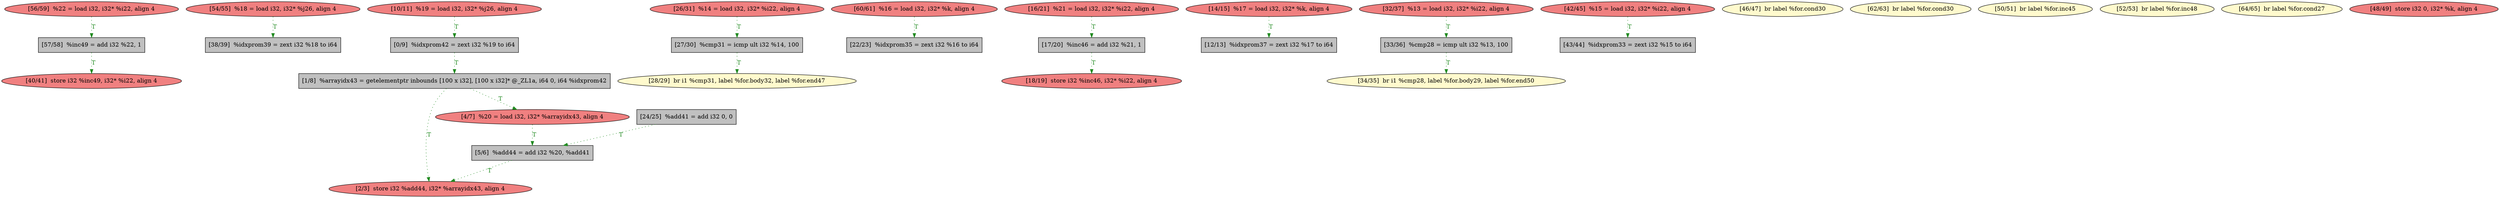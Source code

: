 
digraph G {


node761 [fillcolor=grey,label="[57/58]  %inc49 = add i32 %22, 1",shape=rectangle,style=filled ]
node759 [fillcolor=lightcoral,label="[54/55]  %18 = load i32, i32* %j26, align 4",shape=ellipse,style=filled ]
node762 [fillcolor=grey,label="[5/6]  %add44 = add i32 %20, %add41",shape=rectangle,style=filled ]
node757 [fillcolor=lemonchiffon,label="[28/29]  br i1 %cmp31, label %for.body32, label %for.end47",shape=ellipse,style=filled ]
node755 [fillcolor=grey,label="[22/23]  %idxprom35 = zext i32 %16 to i64",shape=rectangle,style=filled ]
node754 [fillcolor=lightcoral,label="[16/21]  %21 = load i32, i32* %i22, align 4",shape=ellipse,style=filled ]
node752 [fillcolor=lightcoral,label="[10/11]  %19 = load i32, i32* %j26, align 4",shape=ellipse,style=filled ]
node751 [fillcolor=grey,label="[0/9]  %idxprom42 = zext i32 %19 to i64",shape=rectangle,style=filled ]
node750 [fillcolor=lightcoral,label="[14/15]  %17 = load i32, i32* %k, align 4",shape=ellipse,style=filled ]
node749 [fillcolor=lightcoral,label="[26/31]  %14 = load i32, i32* %i22, align 4",shape=ellipse,style=filled ]
node756 [fillcolor=lemonchiffon,label="[34/35]  br i1 %cmp28, label %for.body29, label %for.end50",shape=ellipse,style=filled ]
node747 [fillcolor=grey,label="[12/13]  %idxprom37 = zext i32 %17 to i64",shape=rectangle,style=filled ]
node735 [fillcolor=lightcoral,label="[2/3]  store i32 %add44, i32* %arrayidx43, align 4",shape=ellipse,style=filled ]
node736 [fillcolor=grey,label="[43/44]  %idxprom33 = zext i32 %15 to i64",shape=rectangle,style=filled ]
node733 [fillcolor=lightcoral,label="[40/41]  store i32 %inc49, i32* %i22, align 4",shape=ellipse,style=filled ]
node763 [fillcolor=grey,label="[17/20]  %inc46 = add i32 %21, 1",shape=rectangle,style=filled ]
node731 [fillcolor=grey,label="[33/36]  %cmp28 = icmp ult i32 %13, 100",shape=rectangle,style=filled ]
node732 [fillcolor=grey,label="[38/39]  %idxprom39 = zext i32 %18 to i64",shape=rectangle,style=filled ]
node748 [fillcolor=grey,label="[24/25]  %add41 = add i32 0, 0",shape=rectangle,style=filled ]
node734 [fillcolor=lightcoral,label="[18/19]  store i32 %inc46, i32* %i22, align 4",shape=ellipse,style=filled ]
node737 [fillcolor=lightcoral,label="[32/37]  %13 = load i32, i32* %i22, align 4",shape=ellipse,style=filled ]
node738 [fillcolor=lightcoral,label="[42/45]  %15 = load i32, i32* %i22, align 4",shape=ellipse,style=filled ]
node739 [fillcolor=lemonchiffon,label="[46/47]  br label %for.cond30",shape=ellipse,style=filled ]
node744 [fillcolor=lemonchiffon,label="[62/63]  br label %for.cond30",shape=ellipse,style=filled ]
node741 [fillcolor=lemonchiffon,label="[50/51]  br label %for.inc45",shape=ellipse,style=filled ]
node760 [fillcolor=lightcoral,label="[56/59]  %22 = load i32, i32* %i22, align 4",shape=ellipse,style=filled ]
node758 [fillcolor=grey,label="[27/30]  %cmp31 = icmp ult i32 %14, 100",shape=rectangle,style=filled ]
node746 [fillcolor=lightcoral,label="[60/61]  %16 = load i32, i32* %k, align 4",shape=ellipse,style=filled ]
node742 [fillcolor=lemonchiffon,label="[52/53]  br label %for.inc48",shape=ellipse,style=filled ]
node753 [fillcolor=grey,label="[1/8]  %arrayidx43 = getelementptr inbounds [100 x i32], [100 x i32]* @_ZL1a, i64 0, i64 %idxprom42",shape=rectangle,style=filled ]
node745 [fillcolor=lemonchiffon,label="[64/65]  br label %for.cond27",shape=ellipse,style=filled ]
node740 [fillcolor=lightcoral,label="[48/49]  store i32 0, i32* %k, align 4",shape=ellipse,style=filled ]
node743 [fillcolor=lightcoral,label="[4/7]  %20 = load i32, i32* %arrayidx43, align 4",shape=ellipse,style=filled ]

node743->node762 [style=dotted,color=forestgreen,label="T",fontcolor=forestgreen ]
node752->node751 [style=dotted,color=forestgreen,label="T",fontcolor=forestgreen ]
node746->node755 [style=dotted,color=forestgreen,label="T",fontcolor=forestgreen ]
node759->node732 [style=dotted,color=forestgreen,label="T",fontcolor=forestgreen ]
node763->node734 [style=dotted,color=forestgreen,label="T",fontcolor=forestgreen ]
node750->node747 [style=dotted,color=forestgreen,label="T",fontcolor=forestgreen ]
node754->node763 [style=dotted,color=forestgreen,label="T",fontcolor=forestgreen ]
node738->node736 [style=dotted,color=forestgreen,label="T",fontcolor=forestgreen ]
node731->node756 [style=dotted,color=forestgreen,label="T",fontcolor=forestgreen ]
node737->node731 [style=dotted,color=forestgreen,label="T",fontcolor=forestgreen ]
node760->node761 [style=dotted,color=forestgreen,label="T",fontcolor=forestgreen ]
node748->node762 [style=dotted,color=forestgreen,label="T",fontcolor=forestgreen ]
node753->node735 [style=dotted,color=forestgreen,label="T",fontcolor=forestgreen ]
node749->node758 [style=dotted,color=forestgreen,label="T",fontcolor=forestgreen ]
node753->node743 [style=dotted,color=forestgreen,label="T",fontcolor=forestgreen ]
node751->node753 [style=dotted,color=forestgreen,label="T",fontcolor=forestgreen ]
node758->node757 [style=dotted,color=forestgreen,label="T",fontcolor=forestgreen ]
node762->node735 [style=dotted,color=forestgreen,label="T",fontcolor=forestgreen ]
node761->node733 [style=dotted,color=forestgreen,label="T",fontcolor=forestgreen ]


}
